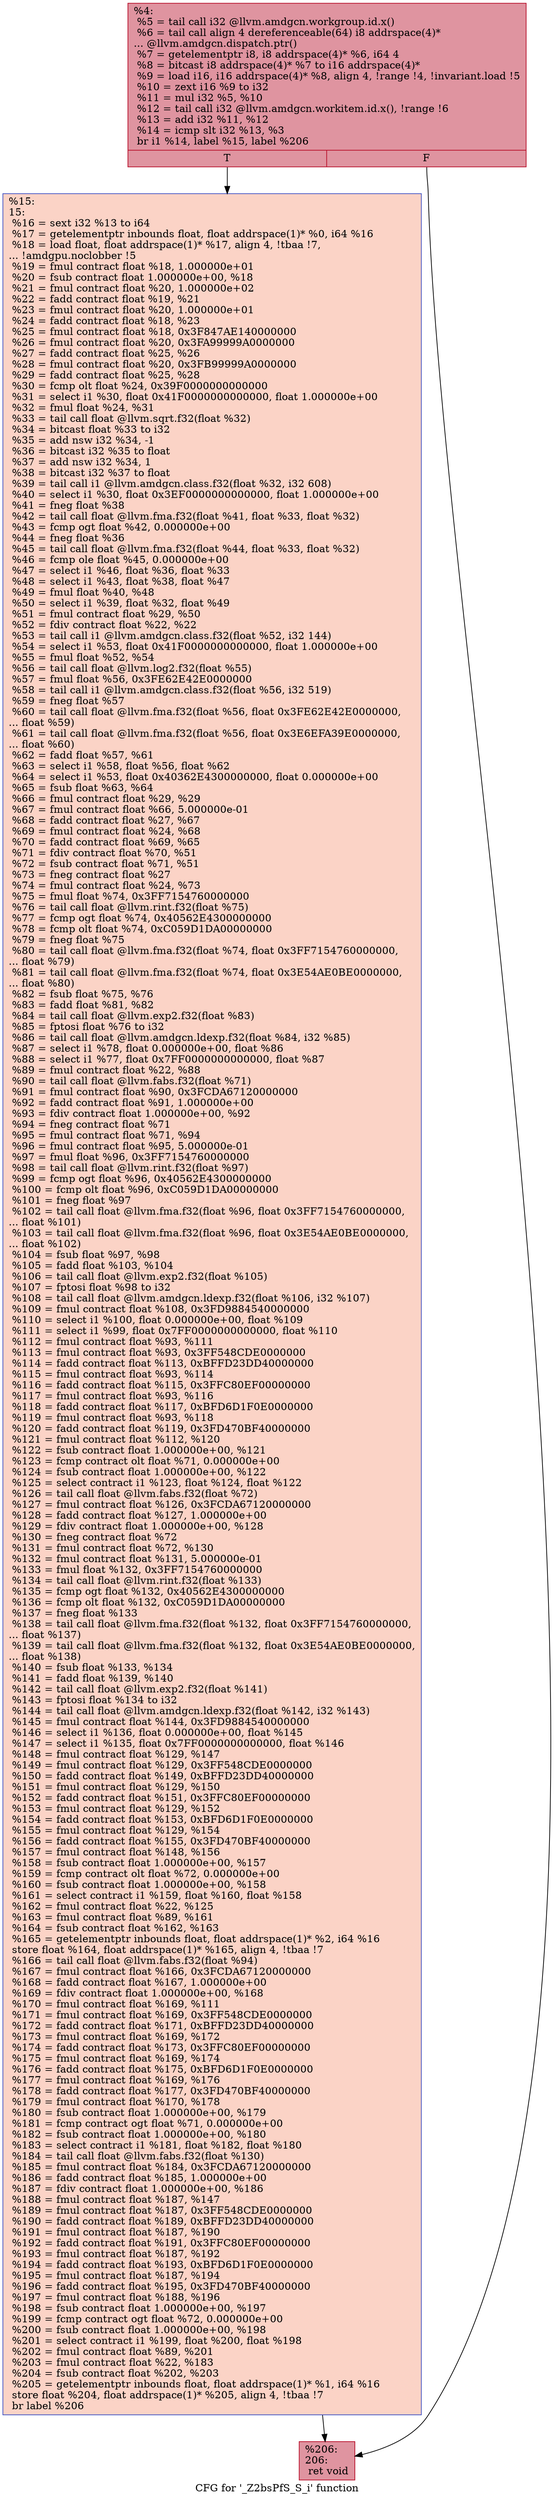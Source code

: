 digraph "CFG for '_Z2bsPfS_S_i' function" {
	label="CFG for '_Z2bsPfS_S_i' function";

	Node0x6166760 [shape=record,color="#b70d28ff", style=filled, fillcolor="#b70d2870",label="{%4:\l  %5 = tail call i32 @llvm.amdgcn.workgroup.id.x()\l  %6 = tail call align 4 dereferenceable(64) i8 addrspace(4)*\l... @llvm.amdgcn.dispatch.ptr()\l  %7 = getelementptr i8, i8 addrspace(4)* %6, i64 4\l  %8 = bitcast i8 addrspace(4)* %7 to i16 addrspace(4)*\l  %9 = load i16, i16 addrspace(4)* %8, align 4, !range !4, !invariant.load !5\l  %10 = zext i16 %9 to i32\l  %11 = mul i32 %5, %10\l  %12 = tail call i32 @llvm.amdgcn.workitem.id.x(), !range !6\l  %13 = add i32 %11, %12\l  %14 = icmp slt i32 %13, %3\l  br i1 %14, label %15, label %206\l|{<s0>T|<s1>F}}"];
	Node0x6166760:s0 -> Node0x6168680;
	Node0x6166760:s1 -> Node0x6168710;
	Node0x6168680 [shape=record,color="#3d50c3ff", style=filled, fillcolor="#f59c7d70",label="{%15:\l15:                                               \l  %16 = sext i32 %13 to i64\l  %17 = getelementptr inbounds float, float addrspace(1)* %0, i64 %16\l  %18 = load float, float addrspace(1)* %17, align 4, !tbaa !7,\l... !amdgpu.noclobber !5\l  %19 = fmul contract float %18, 1.000000e+01\l  %20 = fsub contract float 1.000000e+00, %18\l  %21 = fmul contract float %20, 1.000000e+02\l  %22 = fadd contract float %19, %21\l  %23 = fmul contract float %20, 1.000000e+01\l  %24 = fadd contract float %18, %23\l  %25 = fmul contract float %18, 0x3F847AE140000000\l  %26 = fmul contract float %20, 0x3FA99999A0000000\l  %27 = fadd contract float %25, %26\l  %28 = fmul contract float %20, 0x3FB99999A0000000\l  %29 = fadd contract float %25, %28\l  %30 = fcmp olt float %24, 0x39F0000000000000\l  %31 = select i1 %30, float 0x41F0000000000000, float 1.000000e+00\l  %32 = fmul float %24, %31\l  %33 = tail call float @llvm.sqrt.f32(float %32)\l  %34 = bitcast float %33 to i32\l  %35 = add nsw i32 %34, -1\l  %36 = bitcast i32 %35 to float\l  %37 = add nsw i32 %34, 1\l  %38 = bitcast i32 %37 to float\l  %39 = tail call i1 @llvm.amdgcn.class.f32(float %32, i32 608)\l  %40 = select i1 %30, float 0x3EF0000000000000, float 1.000000e+00\l  %41 = fneg float %38\l  %42 = tail call float @llvm.fma.f32(float %41, float %33, float %32)\l  %43 = fcmp ogt float %42, 0.000000e+00\l  %44 = fneg float %36\l  %45 = tail call float @llvm.fma.f32(float %44, float %33, float %32)\l  %46 = fcmp ole float %45, 0.000000e+00\l  %47 = select i1 %46, float %36, float %33\l  %48 = select i1 %43, float %38, float %47\l  %49 = fmul float %40, %48\l  %50 = select i1 %39, float %32, float %49\l  %51 = fmul contract float %29, %50\l  %52 = fdiv contract float %22, %22\l  %53 = tail call i1 @llvm.amdgcn.class.f32(float %52, i32 144)\l  %54 = select i1 %53, float 0x41F0000000000000, float 1.000000e+00\l  %55 = fmul float %52, %54\l  %56 = tail call float @llvm.log2.f32(float %55)\l  %57 = fmul float %56, 0x3FE62E42E0000000\l  %58 = tail call i1 @llvm.amdgcn.class.f32(float %56, i32 519)\l  %59 = fneg float %57\l  %60 = tail call float @llvm.fma.f32(float %56, float 0x3FE62E42E0000000,\l... float %59)\l  %61 = tail call float @llvm.fma.f32(float %56, float 0x3E6EFA39E0000000,\l... float %60)\l  %62 = fadd float %57, %61\l  %63 = select i1 %58, float %56, float %62\l  %64 = select i1 %53, float 0x40362E4300000000, float 0.000000e+00\l  %65 = fsub float %63, %64\l  %66 = fmul contract float %29, %29\l  %67 = fmul contract float %66, 5.000000e-01\l  %68 = fadd contract float %27, %67\l  %69 = fmul contract float %24, %68\l  %70 = fadd contract float %69, %65\l  %71 = fdiv contract float %70, %51\l  %72 = fsub contract float %71, %51\l  %73 = fneg contract float %27\l  %74 = fmul contract float %24, %73\l  %75 = fmul float %74, 0x3FF7154760000000\l  %76 = tail call float @llvm.rint.f32(float %75)\l  %77 = fcmp ogt float %74, 0x40562E4300000000\l  %78 = fcmp olt float %74, 0xC059D1DA00000000\l  %79 = fneg float %75\l  %80 = tail call float @llvm.fma.f32(float %74, float 0x3FF7154760000000,\l... float %79)\l  %81 = tail call float @llvm.fma.f32(float %74, float 0x3E54AE0BE0000000,\l... float %80)\l  %82 = fsub float %75, %76\l  %83 = fadd float %81, %82\l  %84 = tail call float @llvm.exp2.f32(float %83)\l  %85 = fptosi float %76 to i32\l  %86 = tail call float @llvm.amdgcn.ldexp.f32(float %84, i32 %85)\l  %87 = select i1 %78, float 0.000000e+00, float %86\l  %88 = select i1 %77, float 0x7FF0000000000000, float %87\l  %89 = fmul contract float %22, %88\l  %90 = tail call float @llvm.fabs.f32(float %71)\l  %91 = fmul contract float %90, 0x3FCDA67120000000\l  %92 = fadd contract float %91, 1.000000e+00\l  %93 = fdiv contract float 1.000000e+00, %92\l  %94 = fneg contract float %71\l  %95 = fmul contract float %71, %94\l  %96 = fmul contract float %95, 5.000000e-01\l  %97 = fmul float %96, 0x3FF7154760000000\l  %98 = tail call float @llvm.rint.f32(float %97)\l  %99 = fcmp ogt float %96, 0x40562E4300000000\l  %100 = fcmp olt float %96, 0xC059D1DA00000000\l  %101 = fneg float %97\l  %102 = tail call float @llvm.fma.f32(float %96, float 0x3FF7154760000000,\l... float %101)\l  %103 = tail call float @llvm.fma.f32(float %96, float 0x3E54AE0BE0000000,\l... float %102)\l  %104 = fsub float %97, %98\l  %105 = fadd float %103, %104\l  %106 = tail call float @llvm.exp2.f32(float %105)\l  %107 = fptosi float %98 to i32\l  %108 = tail call float @llvm.amdgcn.ldexp.f32(float %106, i32 %107)\l  %109 = fmul contract float %108, 0x3FD9884540000000\l  %110 = select i1 %100, float 0.000000e+00, float %109\l  %111 = select i1 %99, float 0x7FF0000000000000, float %110\l  %112 = fmul contract float %93, %111\l  %113 = fmul contract float %93, 0x3FF548CDE0000000\l  %114 = fadd contract float %113, 0xBFFD23DD40000000\l  %115 = fmul contract float %93, %114\l  %116 = fadd contract float %115, 0x3FFC80EF00000000\l  %117 = fmul contract float %93, %116\l  %118 = fadd contract float %117, 0xBFD6D1F0E0000000\l  %119 = fmul contract float %93, %118\l  %120 = fadd contract float %119, 0x3FD470BF40000000\l  %121 = fmul contract float %112, %120\l  %122 = fsub contract float 1.000000e+00, %121\l  %123 = fcmp contract olt float %71, 0.000000e+00\l  %124 = fsub contract float 1.000000e+00, %122\l  %125 = select contract i1 %123, float %124, float %122\l  %126 = tail call float @llvm.fabs.f32(float %72)\l  %127 = fmul contract float %126, 0x3FCDA67120000000\l  %128 = fadd contract float %127, 1.000000e+00\l  %129 = fdiv contract float 1.000000e+00, %128\l  %130 = fneg contract float %72\l  %131 = fmul contract float %72, %130\l  %132 = fmul contract float %131, 5.000000e-01\l  %133 = fmul float %132, 0x3FF7154760000000\l  %134 = tail call float @llvm.rint.f32(float %133)\l  %135 = fcmp ogt float %132, 0x40562E4300000000\l  %136 = fcmp olt float %132, 0xC059D1DA00000000\l  %137 = fneg float %133\l  %138 = tail call float @llvm.fma.f32(float %132, float 0x3FF7154760000000,\l... float %137)\l  %139 = tail call float @llvm.fma.f32(float %132, float 0x3E54AE0BE0000000,\l... float %138)\l  %140 = fsub float %133, %134\l  %141 = fadd float %139, %140\l  %142 = tail call float @llvm.exp2.f32(float %141)\l  %143 = fptosi float %134 to i32\l  %144 = tail call float @llvm.amdgcn.ldexp.f32(float %142, i32 %143)\l  %145 = fmul contract float %144, 0x3FD9884540000000\l  %146 = select i1 %136, float 0.000000e+00, float %145\l  %147 = select i1 %135, float 0x7FF0000000000000, float %146\l  %148 = fmul contract float %129, %147\l  %149 = fmul contract float %129, 0x3FF548CDE0000000\l  %150 = fadd contract float %149, 0xBFFD23DD40000000\l  %151 = fmul contract float %129, %150\l  %152 = fadd contract float %151, 0x3FFC80EF00000000\l  %153 = fmul contract float %129, %152\l  %154 = fadd contract float %153, 0xBFD6D1F0E0000000\l  %155 = fmul contract float %129, %154\l  %156 = fadd contract float %155, 0x3FD470BF40000000\l  %157 = fmul contract float %148, %156\l  %158 = fsub contract float 1.000000e+00, %157\l  %159 = fcmp contract olt float %72, 0.000000e+00\l  %160 = fsub contract float 1.000000e+00, %158\l  %161 = select contract i1 %159, float %160, float %158\l  %162 = fmul contract float %22, %125\l  %163 = fmul contract float %89, %161\l  %164 = fsub contract float %162, %163\l  %165 = getelementptr inbounds float, float addrspace(1)* %2, i64 %16\l  store float %164, float addrspace(1)* %165, align 4, !tbaa !7\l  %166 = tail call float @llvm.fabs.f32(float %94)\l  %167 = fmul contract float %166, 0x3FCDA67120000000\l  %168 = fadd contract float %167, 1.000000e+00\l  %169 = fdiv contract float 1.000000e+00, %168\l  %170 = fmul contract float %169, %111\l  %171 = fmul contract float %169, 0x3FF548CDE0000000\l  %172 = fadd contract float %171, 0xBFFD23DD40000000\l  %173 = fmul contract float %169, %172\l  %174 = fadd contract float %173, 0x3FFC80EF00000000\l  %175 = fmul contract float %169, %174\l  %176 = fadd contract float %175, 0xBFD6D1F0E0000000\l  %177 = fmul contract float %169, %176\l  %178 = fadd contract float %177, 0x3FD470BF40000000\l  %179 = fmul contract float %170, %178\l  %180 = fsub contract float 1.000000e+00, %179\l  %181 = fcmp contract ogt float %71, 0.000000e+00\l  %182 = fsub contract float 1.000000e+00, %180\l  %183 = select contract i1 %181, float %182, float %180\l  %184 = tail call float @llvm.fabs.f32(float %130)\l  %185 = fmul contract float %184, 0x3FCDA67120000000\l  %186 = fadd contract float %185, 1.000000e+00\l  %187 = fdiv contract float 1.000000e+00, %186\l  %188 = fmul contract float %187, %147\l  %189 = fmul contract float %187, 0x3FF548CDE0000000\l  %190 = fadd contract float %189, 0xBFFD23DD40000000\l  %191 = fmul contract float %187, %190\l  %192 = fadd contract float %191, 0x3FFC80EF00000000\l  %193 = fmul contract float %187, %192\l  %194 = fadd contract float %193, 0xBFD6D1F0E0000000\l  %195 = fmul contract float %187, %194\l  %196 = fadd contract float %195, 0x3FD470BF40000000\l  %197 = fmul contract float %188, %196\l  %198 = fsub contract float 1.000000e+00, %197\l  %199 = fcmp contract ogt float %72, 0.000000e+00\l  %200 = fsub contract float 1.000000e+00, %198\l  %201 = select contract i1 %199, float %200, float %198\l  %202 = fmul contract float %89, %201\l  %203 = fmul contract float %22, %183\l  %204 = fsub contract float %202, %203\l  %205 = getelementptr inbounds float, float addrspace(1)* %1, i64 %16\l  store float %204, float addrspace(1)* %205, align 4, !tbaa !7\l  br label %206\l}"];
	Node0x6168680 -> Node0x6168710;
	Node0x6168710 [shape=record,color="#b70d28ff", style=filled, fillcolor="#b70d2870",label="{%206:\l206:                                              \l  ret void\l}"];
}
